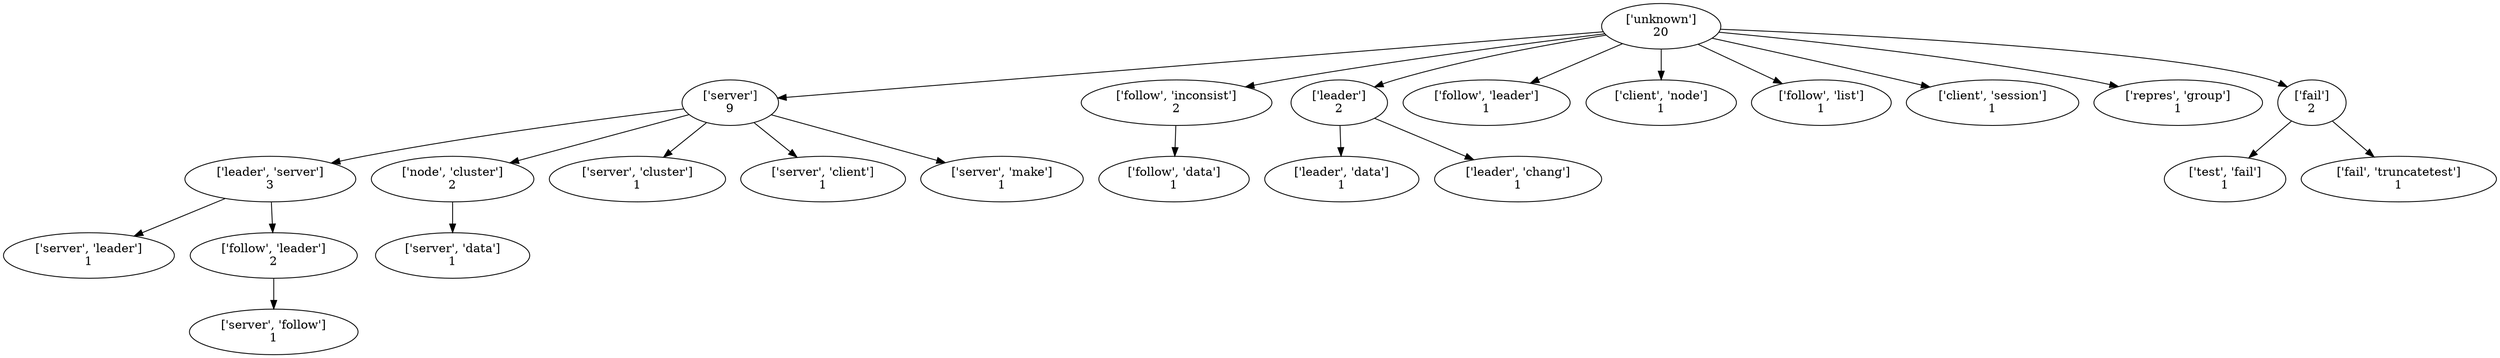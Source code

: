 strict digraph  {
	"['unknown']
20" -> "['server']
9";
	"['unknown']
20" -> "['follow', 'inconsist']
2";
	"['unknown']
20" -> "['leader']
2";
	"['unknown']
20" -> "['follow', 'leader']
1";
	"['unknown']
20" -> "['client', 'node']
1";
	"['unknown']
20" -> "['follow', 'list']
1";
	"['unknown']
20" -> "['client', 'session']
1";
	"['unknown']
20" -> "['repres', 'group']
1";
	"['unknown']
20" -> "['fail']
2";
	"['server']
9" -> "['leader', 'server']
3";
	"['server']
9" -> "['node', 'cluster']
2";
	"['server']
9" -> "['server', 'cluster']
1";
	"['server']
9" -> "['server', 'client']
1";
	"['server']
9" -> "['server', 'make']
1";
	"['follow', 'inconsist']
2" -> "['follow', 'data']
1";
	"['leader']
2" -> "['leader', 'data']
1";
	"['leader']
2" -> "['leader', 'chang']
1";
	"['fail']
2" -> "['test', 'fail']
1";
	"['fail']
2" -> "['fail', 'truncatetest']
1";
	"['leader', 'server']
3" -> "['server', 'leader']
1";
	"['leader', 'server']
3" -> "['follow', 'leader']
2";
	"['node', 'cluster']
2" -> "['server', 'data']
1";
	"['follow', 'leader']
2" -> "['server', 'follow']
1";
}
